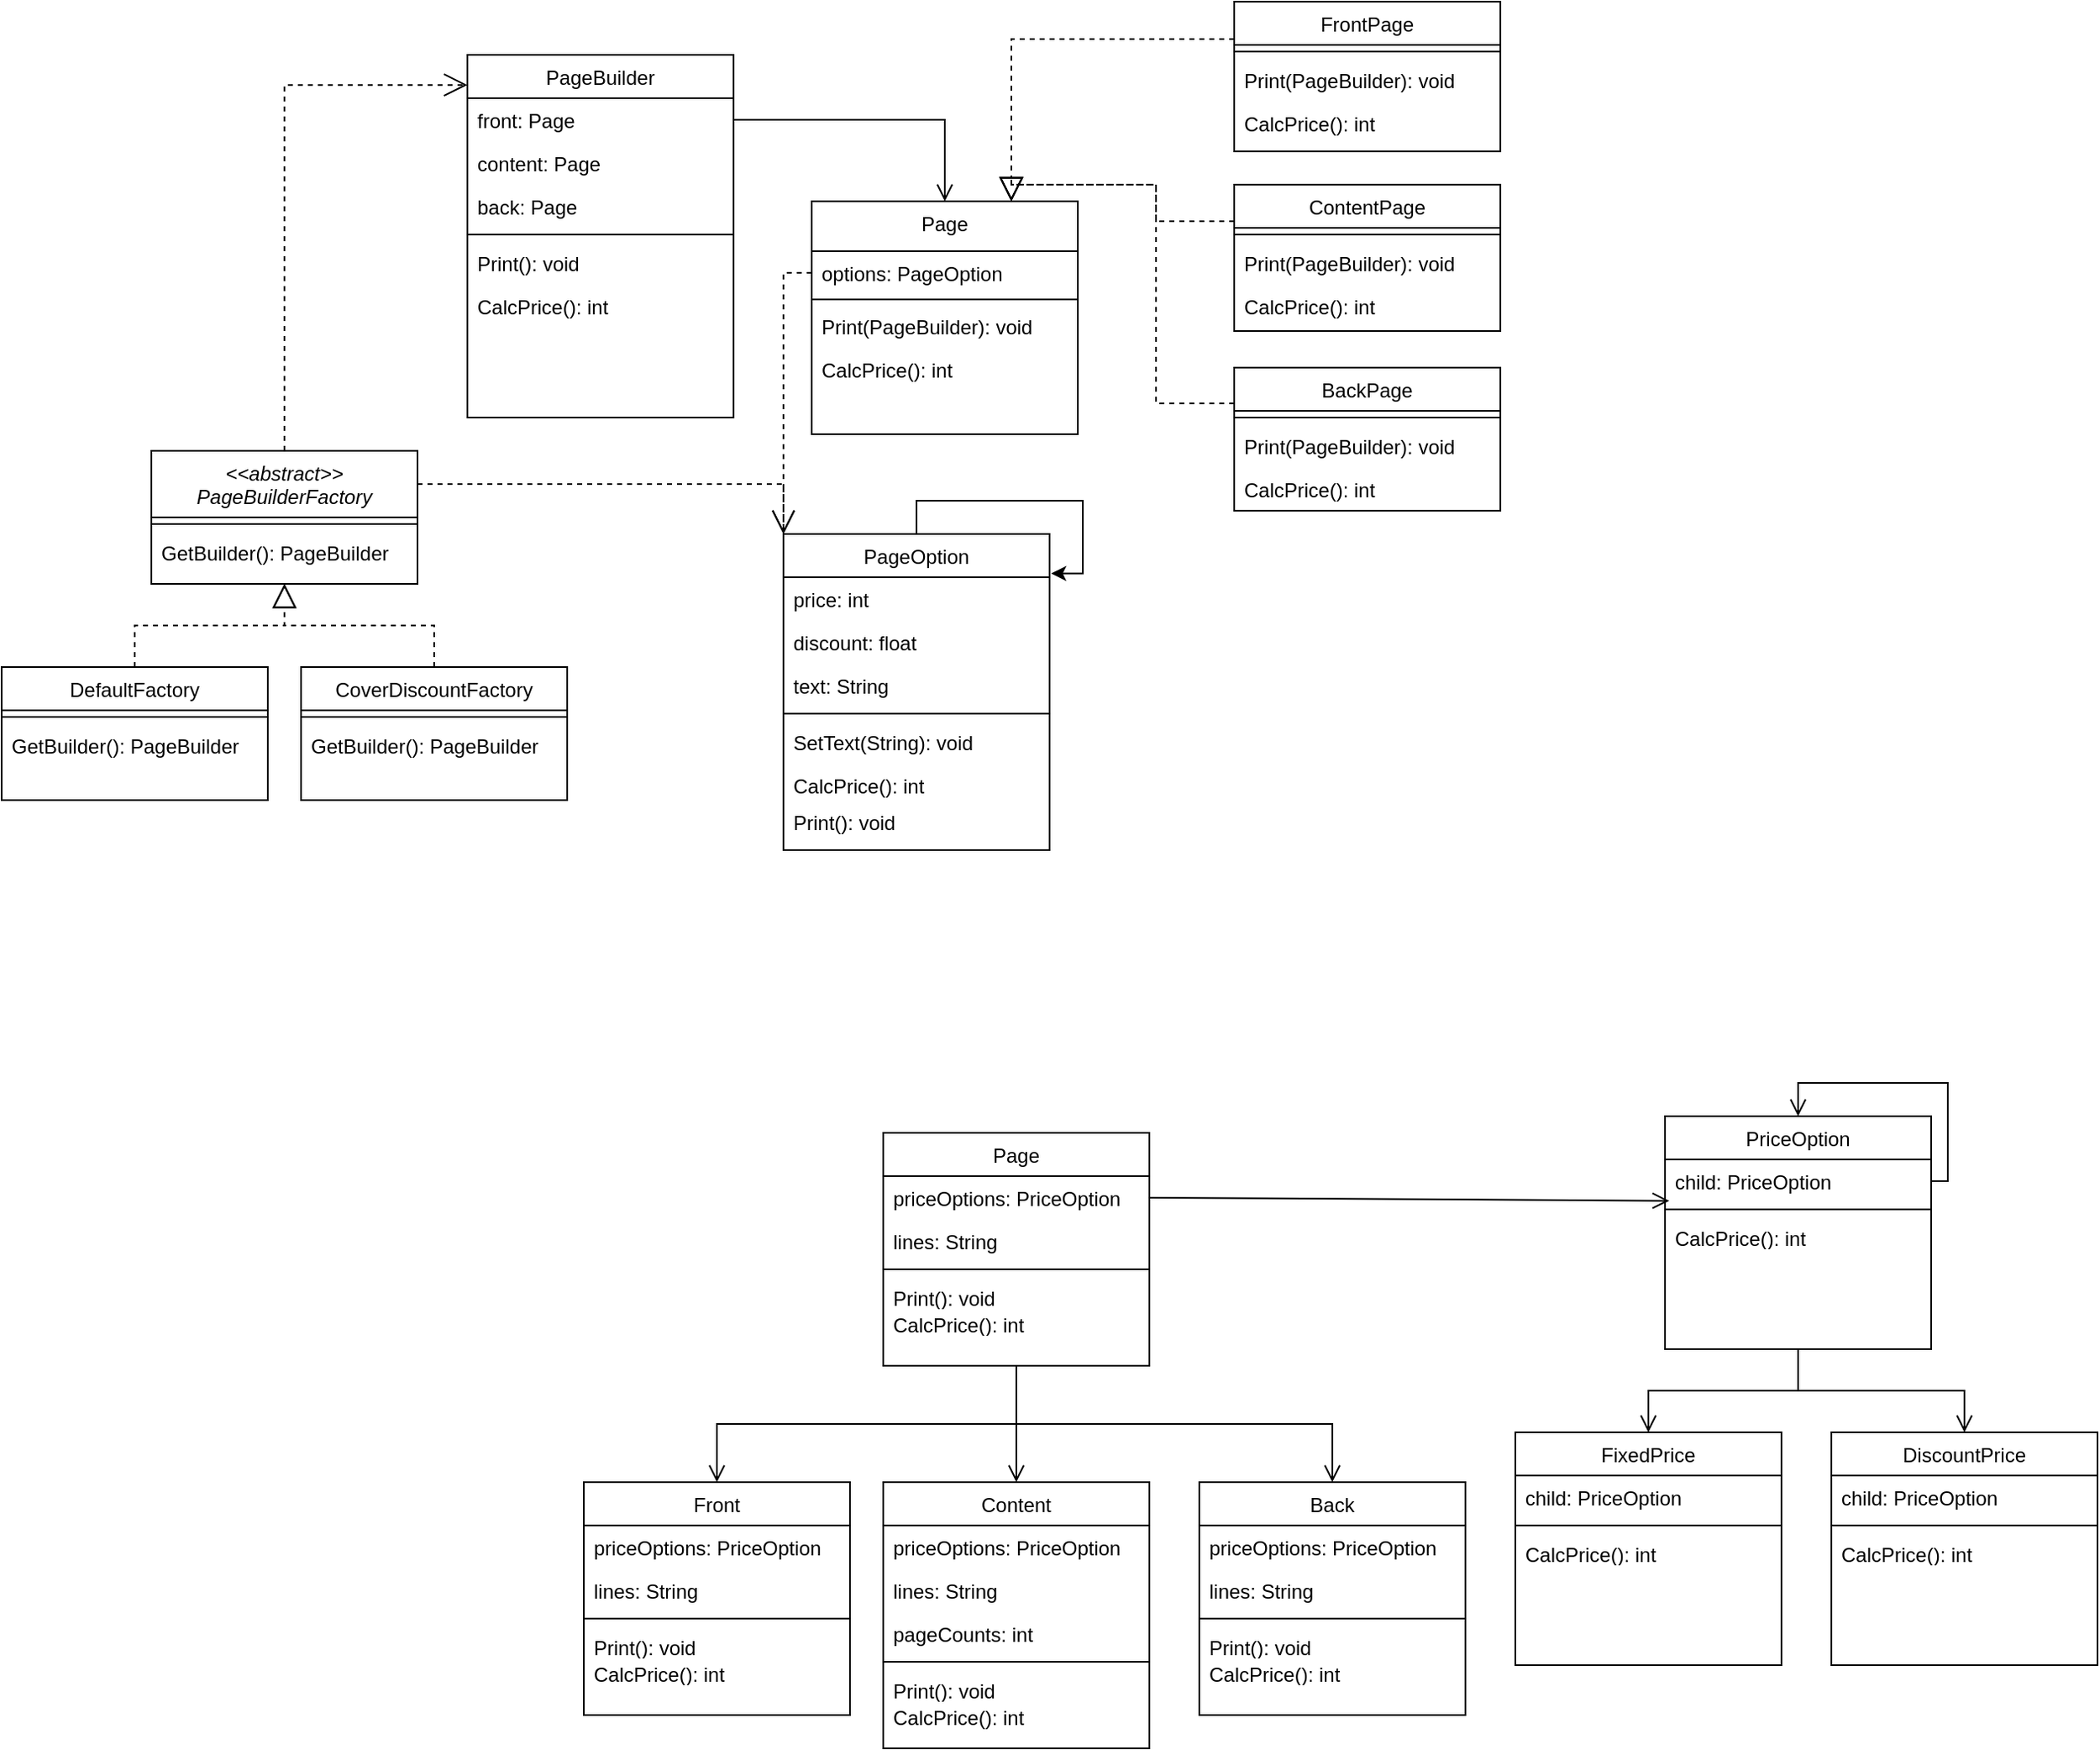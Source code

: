<mxfile version="22.1.7" type="device">
  <diagram id="C5RBs43oDa-KdzZeNtuy" name="Page-1">
    <mxGraphModel dx="872" dy="531" grid="1" gridSize="10" guides="1" tooltips="1" connect="1" arrows="1" fold="1" page="1" pageScale="1" pageWidth="827" pageHeight="1169" math="0" shadow="0">
      <root>
        <mxCell id="WIyWlLk6GJQsqaUBKTNV-0" />
        <mxCell id="WIyWlLk6GJQsqaUBKTNV-1" parent="WIyWlLk6GJQsqaUBKTNV-0" />
        <mxCell id="zkfFHV4jXpPFQw0GAbJ--0" value="&lt;&lt;abstract&gt;&gt;&#xa;PageBuilderFactory" style="swimlane;fontStyle=2;align=center;verticalAlign=top;childLayout=stackLayout;horizontal=1;startSize=40;horizontalStack=0;resizeParent=1;resizeLast=0;collapsible=1;marginBottom=0;rounded=0;shadow=0;strokeWidth=1;" parent="WIyWlLk6GJQsqaUBKTNV-1" vertex="1">
          <mxGeometry x="430" y="310" width="160" height="80" as="geometry">
            <mxRectangle x="230" y="140" width="160" height="26" as="alternateBounds" />
          </mxGeometry>
        </mxCell>
        <mxCell id="zkfFHV4jXpPFQw0GAbJ--4" value="" style="line;html=1;strokeWidth=1;align=left;verticalAlign=middle;spacingTop=-1;spacingLeft=3;spacingRight=3;rotatable=0;labelPosition=right;points=[];portConstraint=eastwest;" parent="zkfFHV4jXpPFQw0GAbJ--0" vertex="1">
          <mxGeometry y="40" width="160" height="8" as="geometry" />
        </mxCell>
        <mxCell id="HTNGmeO4zJxGfZkJyPWv-75" value="GetBuilder(): PageBuilder" style="text;align=left;verticalAlign=top;spacingLeft=4;spacingRight=4;overflow=hidden;rotatable=0;points=[[0,0.5],[1,0.5]];portConstraint=eastwest;" parent="zkfFHV4jXpPFQw0GAbJ--0" vertex="1">
          <mxGeometry y="48" width="160" height="26" as="geometry" />
        </mxCell>
        <mxCell id="zkfFHV4jXpPFQw0GAbJ--17" value="PageBuilder" style="swimlane;fontStyle=0;align=center;verticalAlign=top;childLayout=stackLayout;horizontal=1;startSize=26;horizontalStack=0;resizeParent=1;resizeLast=0;collapsible=1;marginBottom=0;rounded=0;shadow=0;strokeWidth=1;" parent="WIyWlLk6GJQsqaUBKTNV-1" vertex="1">
          <mxGeometry x="620" y="72" width="160" height="218" as="geometry">
            <mxRectangle x="550" y="140" width="160" height="26" as="alternateBounds" />
          </mxGeometry>
        </mxCell>
        <mxCell id="zkfFHV4jXpPFQw0GAbJ--18" value="front: Page" style="text;align=left;verticalAlign=top;spacingLeft=4;spacingRight=4;overflow=hidden;rotatable=0;points=[[0,0.5],[1,0.5]];portConstraint=eastwest;" parent="zkfFHV4jXpPFQw0GAbJ--17" vertex="1">
          <mxGeometry y="26" width="160" height="26" as="geometry" />
        </mxCell>
        <mxCell id="zkfFHV4jXpPFQw0GAbJ--19" value="content: Page" style="text;align=left;verticalAlign=top;spacingLeft=4;spacingRight=4;overflow=hidden;rotatable=0;points=[[0,0.5],[1,0.5]];portConstraint=eastwest;rounded=0;shadow=0;html=0;" parent="zkfFHV4jXpPFQw0GAbJ--17" vertex="1">
          <mxGeometry y="52" width="160" height="26" as="geometry" />
        </mxCell>
        <mxCell id="zkfFHV4jXpPFQw0GAbJ--20" value="back: Page" style="text;align=left;verticalAlign=top;spacingLeft=4;spacingRight=4;overflow=hidden;rotatable=0;points=[[0,0.5],[1,0.5]];portConstraint=eastwest;rounded=0;shadow=0;html=0;" parent="zkfFHV4jXpPFQw0GAbJ--17" vertex="1">
          <mxGeometry y="78" width="160" height="26" as="geometry" />
        </mxCell>
        <mxCell id="zkfFHV4jXpPFQw0GAbJ--23" value="" style="line;html=1;strokeWidth=1;align=left;verticalAlign=middle;spacingTop=-1;spacingLeft=3;spacingRight=3;rotatable=0;labelPosition=right;points=[];portConstraint=eastwest;" parent="zkfFHV4jXpPFQw0GAbJ--17" vertex="1">
          <mxGeometry y="104" width="160" height="8" as="geometry" />
        </mxCell>
        <mxCell id="zkfFHV4jXpPFQw0GAbJ--24" value="Print(): void" style="text;align=left;verticalAlign=top;spacingLeft=4;spacingRight=4;overflow=hidden;rotatable=0;points=[[0,0.5],[1,0.5]];portConstraint=eastwest;" parent="zkfFHV4jXpPFQw0GAbJ--17" vertex="1">
          <mxGeometry y="112" width="160" height="26" as="geometry" />
        </mxCell>
        <mxCell id="HTNGmeO4zJxGfZkJyPWv-13" value="CalcPrice(): int" style="text;align=left;verticalAlign=top;spacingLeft=4;spacingRight=4;overflow=hidden;rotatable=0;points=[[0,0.5],[1,0.5]];portConstraint=eastwest;" parent="zkfFHV4jXpPFQw0GAbJ--17" vertex="1">
          <mxGeometry y="138" width="160" height="22" as="geometry" />
        </mxCell>
        <mxCell id="HTNGmeO4zJxGfZkJyPWv-1" value="Page" style="swimlane;fontStyle=0;align=center;verticalAlign=top;childLayout=stackLayout;horizontal=1;startSize=26;horizontalStack=0;resizeParent=1;resizeLast=0;collapsible=1;marginBottom=0;rounded=0;shadow=0;strokeWidth=1;" parent="WIyWlLk6GJQsqaUBKTNV-1" vertex="1">
          <mxGeometry x="870" y="720" width="160" height="140" as="geometry">
            <mxRectangle x="550" y="140" width="160" height="26" as="alternateBounds" />
          </mxGeometry>
        </mxCell>
        <mxCell id="HTNGmeO4zJxGfZkJyPWv-11" value="priceOptions: PriceOption" style="text;align=left;verticalAlign=top;spacingLeft=4;spacingRight=4;overflow=hidden;rotatable=0;points=[[0,0.5],[1,0.5]];portConstraint=eastwest;" parent="HTNGmeO4zJxGfZkJyPWv-1" vertex="1">
          <mxGeometry y="26" width="160" height="26" as="geometry" />
        </mxCell>
        <mxCell id="HTNGmeO4zJxGfZkJyPWv-10" value="lines: String" style="text;align=left;verticalAlign=top;spacingLeft=4;spacingRight=4;overflow=hidden;rotatable=0;points=[[0,0.5],[1,0.5]];portConstraint=eastwest;" parent="HTNGmeO4zJxGfZkJyPWv-1" vertex="1">
          <mxGeometry y="52" width="160" height="26" as="geometry" />
        </mxCell>
        <mxCell id="HTNGmeO4zJxGfZkJyPWv-5" value="" style="line;html=1;strokeWidth=1;align=left;verticalAlign=middle;spacingTop=-1;spacingLeft=3;spacingRight=3;rotatable=0;labelPosition=right;points=[];portConstraint=eastwest;" parent="HTNGmeO4zJxGfZkJyPWv-1" vertex="1">
          <mxGeometry y="78" width="160" height="8" as="geometry" />
        </mxCell>
        <mxCell id="HTNGmeO4zJxGfZkJyPWv-6" value="Print(): void" style="text;align=left;verticalAlign=top;spacingLeft=4;spacingRight=4;overflow=hidden;rotatable=0;points=[[0,0.5],[1,0.5]];portConstraint=eastwest;" parent="HTNGmeO4zJxGfZkJyPWv-1" vertex="1">
          <mxGeometry y="86" width="160" height="16" as="geometry" />
        </mxCell>
        <mxCell id="HTNGmeO4zJxGfZkJyPWv-12" value="CalcPrice(): int" style="text;align=left;verticalAlign=top;spacingLeft=4;spacingRight=4;overflow=hidden;rotatable=0;points=[[0,0.5],[1,0.5]];portConstraint=eastwest;" parent="HTNGmeO4zJxGfZkJyPWv-1" vertex="1">
          <mxGeometry y="102" width="160" height="16" as="geometry" />
        </mxCell>
        <mxCell id="HTNGmeO4zJxGfZkJyPWv-15" value="Front" style="swimlane;fontStyle=0;align=center;verticalAlign=top;childLayout=stackLayout;horizontal=1;startSize=26;horizontalStack=0;resizeParent=1;resizeLast=0;collapsible=1;marginBottom=0;rounded=0;shadow=0;strokeWidth=1;" parent="WIyWlLk6GJQsqaUBKTNV-1" vertex="1">
          <mxGeometry x="690" y="930" width="160" height="140" as="geometry">
            <mxRectangle x="550" y="140" width="160" height="26" as="alternateBounds" />
          </mxGeometry>
        </mxCell>
        <mxCell id="HTNGmeO4zJxGfZkJyPWv-16" value="priceOptions: PriceOption" style="text;align=left;verticalAlign=top;spacingLeft=4;spacingRight=4;overflow=hidden;rotatable=0;points=[[0,0.5],[1,0.5]];portConstraint=eastwest;" parent="HTNGmeO4zJxGfZkJyPWv-15" vertex="1">
          <mxGeometry y="26" width="160" height="26" as="geometry" />
        </mxCell>
        <mxCell id="HTNGmeO4zJxGfZkJyPWv-17" value="lines: String" style="text;align=left;verticalAlign=top;spacingLeft=4;spacingRight=4;overflow=hidden;rotatable=0;points=[[0,0.5],[1,0.5]];portConstraint=eastwest;" parent="HTNGmeO4zJxGfZkJyPWv-15" vertex="1">
          <mxGeometry y="52" width="160" height="26" as="geometry" />
        </mxCell>
        <mxCell id="HTNGmeO4zJxGfZkJyPWv-18" value="" style="line;html=1;strokeWidth=1;align=left;verticalAlign=middle;spacingTop=-1;spacingLeft=3;spacingRight=3;rotatable=0;labelPosition=right;points=[];portConstraint=eastwest;" parent="HTNGmeO4zJxGfZkJyPWv-15" vertex="1">
          <mxGeometry y="78" width="160" height="8" as="geometry" />
        </mxCell>
        <mxCell id="HTNGmeO4zJxGfZkJyPWv-19" value="Print(): void" style="text;align=left;verticalAlign=top;spacingLeft=4;spacingRight=4;overflow=hidden;rotatable=0;points=[[0,0.5],[1,0.5]];portConstraint=eastwest;" parent="HTNGmeO4zJxGfZkJyPWv-15" vertex="1">
          <mxGeometry y="86" width="160" height="16" as="geometry" />
        </mxCell>
        <mxCell id="HTNGmeO4zJxGfZkJyPWv-20" value="CalcPrice(): int" style="text;align=left;verticalAlign=top;spacingLeft=4;spacingRight=4;overflow=hidden;rotatable=0;points=[[0,0.5],[1,0.5]];portConstraint=eastwest;" parent="HTNGmeO4zJxGfZkJyPWv-15" vertex="1">
          <mxGeometry y="102" width="160" height="16" as="geometry" />
        </mxCell>
        <mxCell id="HTNGmeO4zJxGfZkJyPWv-29" value="Content" style="swimlane;fontStyle=0;align=center;verticalAlign=top;childLayout=stackLayout;horizontal=1;startSize=26;horizontalStack=0;resizeParent=1;resizeLast=0;collapsible=1;marginBottom=0;rounded=0;shadow=0;strokeWidth=1;" parent="WIyWlLk6GJQsqaUBKTNV-1" vertex="1">
          <mxGeometry x="870" y="930" width="160" height="160" as="geometry">
            <mxRectangle x="550" y="140" width="160" height="26" as="alternateBounds" />
          </mxGeometry>
        </mxCell>
        <mxCell id="HTNGmeO4zJxGfZkJyPWv-30" value="priceOptions: PriceOption" style="text;align=left;verticalAlign=top;spacingLeft=4;spacingRight=4;overflow=hidden;rotatable=0;points=[[0,0.5],[1,0.5]];portConstraint=eastwest;" parent="HTNGmeO4zJxGfZkJyPWv-29" vertex="1">
          <mxGeometry y="26" width="160" height="26" as="geometry" />
        </mxCell>
        <mxCell id="HTNGmeO4zJxGfZkJyPWv-55" value="lines: String" style="text;align=left;verticalAlign=top;spacingLeft=4;spacingRight=4;overflow=hidden;rotatable=0;points=[[0,0.5],[1,0.5]];portConstraint=eastwest;" parent="HTNGmeO4zJxGfZkJyPWv-29" vertex="1">
          <mxGeometry y="52" width="160" height="26" as="geometry" />
        </mxCell>
        <mxCell id="HTNGmeO4zJxGfZkJyPWv-31" value="pageCounts: int" style="text;align=left;verticalAlign=top;spacingLeft=4;spacingRight=4;overflow=hidden;rotatable=0;points=[[0,0.5],[1,0.5]];portConstraint=eastwest;" parent="HTNGmeO4zJxGfZkJyPWv-29" vertex="1">
          <mxGeometry y="78" width="160" height="26" as="geometry" />
        </mxCell>
        <mxCell id="HTNGmeO4zJxGfZkJyPWv-32" value="" style="line;html=1;strokeWidth=1;align=left;verticalAlign=middle;spacingTop=-1;spacingLeft=3;spacingRight=3;rotatable=0;labelPosition=right;points=[];portConstraint=eastwest;" parent="HTNGmeO4zJxGfZkJyPWv-29" vertex="1">
          <mxGeometry y="104" width="160" height="8" as="geometry" />
        </mxCell>
        <mxCell id="HTNGmeO4zJxGfZkJyPWv-33" value="Print(): void" style="text;align=left;verticalAlign=top;spacingLeft=4;spacingRight=4;overflow=hidden;rotatable=0;points=[[0,0.5],[1,0.5]];portConstraint=eastwest;" parent="HTNGmeO4zJxGfZkJyPWv-29" vertex="1">
          <mxGeometry y="112" width="160" height="16" as="geometry" />
        </mxCell>
        <mxCell id="HTNGmeO4zJxGfZkJyPWv-34" value="CalcPrice(): int" style="text;align=left;verticalAlign=top;spacingLeft=4;spacingRight=4;overflow=hidden;rotatable=0;points=[[0,0.5],[1,0.5]];portConstraint=eastwest;" parent="HTNGmeO4zJxGfZkJyPWv-29" vertex="1">
          <mxGeometry y="128" width="160" height="32" as="geometry" />
        </mxCell>
        <mxCell id="HTNGmeO4zJxGfZkJyPWv-36" value="Back" style="swimlane;fontStyle=0;align=center;verticalAlign=top;childLayout=stackLayout;horizontal=1;startSize=26;horizontalStack=0;resizeParent=1;resizeLast=0;collapsible=1;marginBottom=0;rounded=0;shadow=0;strokeWidth=1;" parent="WIyWlLk6GJQsqaUBKTNV-1" vertex="1">
          <mxGeometry x="1060" y="930" width="160" height="140" as="geometry">
            <mxRectangle x="550" y="140" width="160" height="26" as="alternateBounds" />
          </mxGeometry>
        </mxCell>
        <mxCell id="HTNGmeO4zJxGfZkJyPWv-37" value="priceOptions: PriceOption" style="text;align=left;verticalAlign=top;spacingLeft=4;spacingRight=4;overflow=hidden;rotatable=0;points=[[0,0.5],[1,0.5]];portConstraint=eastwest;" parent="HTNGmeO4zJxGfZkJyPWv-36" vertex="1">
          <mxGeometry y="26" width="160" height="26" as="geometry" />
        </mxCell>
        <mxCell id="HTNGmeO4zJxGfZkJyPWv-38" value="lines: String" style="text;align=left;verticalAlign=top;spacingLeft=4;spacingRight=4;overflow=hidden;rotatable=0;points=[[0,0.5],[1,0.5]];portConstraint=eastwest;" parent="HTNGmeO4zJxGfZkJyPWv-36" vertex="1">
          <mxGeometry y="52" width="160" height="26" as="geometry" />
        </mxCell>
        <mxCell id="HTNGmeO4zJxGfZkJyPWv-39" value="" style="line;html=1;strokeWidth=1;align=left;verticalAlign=middle;spacingTop=-1;spacingLeft=3;spacingRight=3;rotatable=0;labelPosition=right;points=[];portConstraint=eastwest;" parent="HTNGmeO4zJxGfZkJyPWv-36" vertex="1">
          <mxGeometry y="78" width="160" height="8" as="geometry" />
        </mxCell>
        <mxCell id="HTNGmeO4zJxGfZkJyPWv-40" value="Print(): void" style="text;align=left;verticalAlign=top;spacingLeft=4;spacingRight=4;overflow=hidden;rotatable=0;points=[[0,0.5],[1,0.5]];portConstraint=eastwest;" parent="HTNGmeO4zJxGfZkJyPWv-36" vertex="1">
          <mxGeometry y="86" width="160" height="16" as="geometry" />
        </mxCell>
        <mxCell id="HTNGmeO4zJxGfZkJyPWv-41" value="CalcPrice(): int" style="text;align=left;verticalAlign=top;spacingLeft=4;spacingRight=4;overflow=hidden;rotatable=0;points=[[0,0.5],[1,0.5]];portConstraint=eastwest;" parent="HTNGmeO4zJxGfZkJyPWv-36" vertex="1">
          <mxGeometry y="102" width="160" height="16" as="geometry" />
        </mxCell>
        <mxCell id="HTNGmeO4zJxGfZkJyPWv-44" value="PriceOption" style="swimlane;fontStyle=0;align=center;verticalAlign=top;childLayout=stackLayout;horizontal=1;startSize=26;horizontalStack=0;resizeParent=1;resizeLast=0;collapsible=1;marginBottom=0;rounded=0;shadow=0;strokeWidth=1;" parent="WIyWlLk6GJQsqaUBKTNV-1" vertex="1">
          <mxGeometry x="1340" y="710" width="160" height="140" as="geometry">
            <mxRectangle x="550" y="140" width="160" height="26" as="alternateBounds" />
          </mxGeometry>
        </mxCell>
        <mxCell id="HTNGmeO4zJxGfZkJyPWv-45" value="child: PriceOption" style="text;align=left;verticalAlign=top;spacingLeft=4;spacingRight=4;overflow=hidden;rotatable=0;points=[[0,0.5],[1,0.5]];portConstraint=eastwest;" parent="HTNGmeO4zJxGfZkJyPWv-44" vertex="1">
          <mxGeometry y="26" width="160" height="26" as="geometry" />
        </mxCell>
        <mxCell id="HTNGmeO4zJxGfZkJyPWv-47" value="" style="line;html=1;strokeWidth=1;align=left;verticalAlign=middle;spacingTop=-1;spacingLeft=3;spacingRight=3;rotatable=0;labelPosition=right;points=[];portConstraint=eastwest;" parent="HTNGmeO4zJxGfZkJyPWv-44" vertex="1">
          <mxGeometry y="52" width="160" height="8" as="geometry" />
        </mxCell>
        <mxCell id="HTNGmeO4zJxGfZkJyPWv-48" value="CalcPrice(): int" style="text;align=left;verticalAlign=top;spacingLeft=4;spacingRight=4;overflow=hidden;rotatable=0;points=[[0,0.5],[1,0.5]];portConstraint=eastwest;" parent="HTNGmeO4zJxGfZkJyPWv-44" vertex="1">
          <mxGeometry y="60" width="160" height="16" as="geometry" />
        </mxCell>
        <mxCell id="HTNGmeO4zJxGfZkJyPWv-71" value="" style="endArrow=open;startArrow=none;endFill=0;startFill=0;endSize=8;html=1;verticalAlign=bottom;labelBackgroundColor=none;strokeWidth=1;rounded=0;exitX=1;exitY=0.5;exitDx=0;exitDy=0;entryX=0.5;entryY=0;entryDx=0;entryDy=0;edgeStyle=orthogonalEdgeStyle;" parent="HTNGmeO4zJxGfZkJyPWv-44" source="HTNGmeO4zJxGfZkJyPWv-45" target="HTNGmeO4zJxGfZkJyPWv-44" edge="1">
          <mxGeometry width="160" relative="1" as="geometry">
            <mxPoint x="-90" y="90" as="sourcePoint" />
            <mxPoint x="70" y="90" as="targetPoint" />
            <Array as="points">
              <mxPoint x="170" y="39" />
              <mxPoint x="170" y="-20" />
              <mxPoint x="80" y="-20" />
            </Array>
          </mxGeometry>
        </mxCell>
        <mxCell id="HTNGmeO4zJxGfZkJyPWv-51" value="FixedPrice" style="swimlane;fontStyle=0;align=center;verticalAlign=top;childLayout=stackLayout;horizontal=1;startSize=26;horizontalStack=0;resizeParent=1;resizeLast=0;collapsible=1;marginBottom=0;rounded=0;shadow=0;strokeWidth=1;" parent="WIyWlLk6GJQsqaUBKTNV-1" vertex="1">
          <mxGeometry x="1250" y="900" width="160" height="140" as="geometry">
            <mxRectangle x="550" y="140" width="160" height="26" as="alternateBounds" />
          </mxGeometry>
        </mxCell>
        <mxCell id="HTNGmeO4zJxGfZkJyPWv-52" value="child: PriceOption" style="text;align=left;verticalAlign=top;spacingLeft=4;spacingRight=4;overflow=hidden;rotatable=0;points=[[0,0.5],[1,0.5]];portConstraint=eastwest;" parent="HTNGmeO4zJxGfZkJyPWv-51" vertex="1">
          <mxGeometry y="26" width="160" height="26" as="geometry" />
        </mxCell>
        <mxCell id="HTNGmeO4zJxGfZkJyPWv-53" value="" style="line;html=1;strokeWidth=1;align=left;verticalAlign=middle;spacingTop=-1;spacingLeft=3;spacingRight=3;rotatable=0;labelPosition=right;points=[];portConstraint=eastwest;" parent="HTNGmeO4zJxGfZkJyPWv-51" vertex="1">
          <mxGeometry y="52" width="160" height="8" as="geometry" />
        </mxCell>
        <mxCell id="HTNGmeO4zJxGfZkJyPWv-54" value="CalcPrice(): int" style="text;align=left;verticalAlign=top;spacingLeft=4;spacingRight=4;overflow=hidden;rotatable=0;points=[[0,0.5],[1,0.5]];portConstraint=eastwest;" parent="HTNGmeO4zJxGfZkJyPWv-51" vertex="1">
          <mxGeometry y="60" width="160" height="16" as="geometry" />
        </mxCell>
        <mxCell id="HTNGmeO4zJxGfZkJyPWv-57" value="DiscountPrice" style="swimlane;fontStyle=0;align=center;verticalAlign=top;childLayout=stackLayout;horizontal=1;startSize=26;horizontalStack=0;resizeParent=1;resizeLast=0;collapsible=1;marginBottom=0;rounded=0;shadow=0;strokeWidth=1;" parent="WIyWlLk6GJQsqaUBKTNV-1" vertex="1">
          <mxGeometry x="1440" y="900" width="160" height="140" as="geometry">
            <mxRectangle x="550" y="140" width="160" height="26" as="alternateBounds" />
          </mxGeometry>
        </mxCell>
        <mxCell id="HTNGmeO4zJxGfZkJyPWv-58" value="child: PriceOption" style="text;align=left;verticalAlign=top;spacingLeft=4;spacingRight=4;overflow=hidden;rotatable=0;points=[[0,0.5],[1,0.5]];portConstraint=eastwest;" parent="HTNGmeO4zJxGfZkJyPWv-57" vertex="1">
          <mxGeometry y="26" width="160" height="26" as="geometry" />
        </mxCell>
        <mxCell id="HTNGmeO4zJxGfZkJyPWv-59" value="" style="line;html=1;strokeWidth=1;align=left;verticalAlign=middle;spacingTop=-1;spacingLeft=3;spacingRight=3;rotatable=0;labelPosition=right;points=[];portConstraint=eastwest;" parent="HTNGmeO4zJxGfZkJyPWv-57" vertex="1">
          <mxGeometry y="52" width="160" height="8" as="geometry" />
        </mxCell>
        <mxCell id="HTNGmeO4zJxGfZkJyPWv-60" value="CalcPrice(): int" style="text;align=left;verticalAlign=top;spacingLeft=4;spacingRight=4;overflow=hidden;rotatable=0;points=[[0,0.5],[1,0.5]];portConstraint=eastwest;" parent="HTNGmeO4zJxGfZkJyPWv-57" vertex="1">
          <mxGeometry y="60" width="160" height="16" as="geometry" />
        </mxCell>
        <mxCell id="HTNGmeO4zJxGfZkJyPWv-67" value="" style="endArrow=open;startArrow=none;endFill=0;startFill=0;endSize=8;html=1;verticalAlign=bottom;labelBackgroundColor=none;strokeWidth=1;rounded=0;exitX=0.5;exitY=1;exitDx=0;exitDy=0;entryX=0.5;entryY=0;entryDx=0;entryDy=0;edgeStyle=orthogonalEdgeStyle;" parent="WIyWlLk6GJQsqaUBKTNV-1" source="HTNGmeO4zJxGfZkJyPWv-1" target="HTNGmeO4zJxGfZkJyPWv-29" edge="1">
          <mxGeometry width="160" relative="1" as="geometry">
            <mxPoint x="1020" y="780" as="sourcePoint" />
            <mxPoint x="1180" y="780" as="targetPoint" />
          </mxGeometry>
        </mxCell>
        <mxCell id="HTNGmeO4zJxGfZkJyPWv-68" value="" style="endArrow=open;startArrow=none;endFill=0;startFill=0;endSize=8;html=1;verticalAlign=bottom;labelBackgroundColor=none;strokeWidth=1;rounded=0;exitX=0.5;exitY=1;exitDx=0;exitDy=0;entryX=0.5;entryY=0;entryDx=0;entryDy=0;edgeStyle=orthogonalEdgeStyle;" parent="WIyWlLk6GJQsqaUBKTNV-1" source="HTNGmeO4zJxGfZkJyPWv-1" target="HTNGmeO4zJxGfZkJyPWv-15" edge="1">
          <mxGeometry width="160" relative="1" as="geometry">
            <mxPoint x="960" y="870" as="sourcePoint" />
            <mxPoint x="960" y="940" as="targetPoint" />
          </mxGeometry>
        </mxCell>
        <mxCell id="HTNGmeO4zJxGfZkJyPWv-69" value="" style="endArrow=open;startArrow=none;endFill=0;startFill=0;endSize=8;html=1;verticalAlign=bottom;labelBackgroundColor=none;strokeWidth=1;rounded=0;exitX=0.5;exitY=1;exitDx=0;exitDy=0;entryX=0.5;entryY=0;entryDx=0;entryDy=0;edgeStyle=orthogonalEdgeStyle;" parent="WIyWlLk6GJQsqaUBKTNV-1" source="HTNGmeO4zJxGfZkJyPWv-1" target="HTNGmeO4zJxGfZkJyPWv-36" edge="1">
          <mxGeometry width="160" relative="1" as="geometry">
            <mxPoint x="960" y="870" as="sourcePoint" />
            <mxPoint x="960" y="940" as="targetPoint" />
          </mxGeometry>
        </mxCell>
        <mxCell id="HTNGmeO4zJxGfZkJyPWv-70" value="" style="endArrow=open;startArrow=none;endFill=0;startFill=0;endSize=8;html=1;verticalAlign=bottom;labelBackgroundColor=none;strokeWidth=1;rounded=0;exitX=1;exitY=0.5;exitDx=0;exitDy=0;entryX=0.016;entryY=0.955;entryDx=0;entryDy=0;entryPerimeter=0;" parent="WIyWlLk6GJQsqaUBKTNV-1" source="HTNGmeO4zJxGfZkJyPWv-11" target="HTNGmeO4zJxGfZkJyPWv-45" edge="1">
          <mxGeometry width="160" relative="1" as="geometry">
            <mxPoint x="1020" y="780" as="sourcePoint" />
            <mxPoint x="1180" y="780" as="targetPoint" />
          </mxGeometry>
        </mxCell>
        <mxCell id="HTNGmeO4zJxGfZkJyPWv-73" value="" style="endArrow=open;startArrow=none;endFill=0;startFill=0;endSize=8;html=1;verticalAlign=bottom;labelBackgroundColor=none;strokeWidth=1;rounded=0;exitX=0.5;exitY=1;exitDx=0;exitDy=0;entryX=0.5;entryY=0;entryDx=0;entryDy=0;edgeStyle=orthogonalEdgeStyle;" parent="WIyWlLk6GJQsqaUBKTNV-1" source="HTNGmeO4zJxGfZkJyPWv-44" target="HTNGmeO4zJxGfZkJyPWv-51" edge="1">
          <mxGeometry width="160" relative="1" as="geometry">
            <mxPoint x="960" y="870" as="sourcePoint" />
            <mxPoint x="1150" y="940" as="targetPoint" />
          </mxGeometry>
        </mxCell>
        <mxCell id="HTNGmeO4zJxGfZkJyPWv-74" value="" style="endArrow=open;startArrow=none;endFill=0;startFill=0;endSize=8;html=1;verticalAlign=bottom;labelBackgroundColor=none;strokeWidth=1;rounded=0;exitX=0.5;exitY=1;exitDx=0;exitDy=0;entryX=0.5;entryY=0;entryDx=0;entryDy=0;edgeStyle=orthogonalEdgeStyle;" parent="WIyWlLk6GJQsqaUBKTNV-1" source="HTNGmeO4zJxGfZkJyPWv-44" target="HTNGmeO4zJxGfZkJyPWv-57" edge="1">
          <mxGeometry width="160" relative="1" as="geometry">
            <mxPoint x="1430" y="860" as="sourcePoint" />
            <mxPoint x="1340" y="910" as="targetPoint" />
          </mxGeometry>
        </mxCell>
        <mxCell id="HTNGmeO4zJxGfZkJyPWv-77" value="Page" style="swimlane;fontStyle=0;align=center;verticalAlign=top;childLayout=stackLayout;horizontal=1;startSize=30;horizontalStack=0;resizeParent=1;resizeLast=0;collapsible=1;marginBottom=0;rounded=0;shadow=0;strokeWidth=1;" parent="WIyWlLk6GJQsqaUBKTNV-1" vertex="1">
          <mxGeometry x="827" y="160" width="160" height="140" as="geometry">
            <mxRectangle x="750" y="60" width="160" height="26" as="alternateBounds" />
          </mxGeometry>
        </mxCell>
        <mxCell id="HuHv7tbyb6_Xpo9wnhg3-4" value="options: PageOption" style="text;align=left;verticalAlign=top;spacingLeft=4;spacingRight=4;overflow=hidden;rotatable=0;points=[[0,0.5],[1,0.5]];portConstraint=eastwest;" vertex="1" parent="HTNGmeO4zJxGfZkJyPWv-77">
          <mxGeometry y="30" width="160" height="26" as="geometry" />
        </mxCell>
        <mxCell id="HTNGmeO4zJxGfZkJyPWv-81" value="" style="line;html=1;strokeWidth=1;align=left;verticalAlign=middle;spacingTop=-1;spacingLeft=3;spacingRight=3;rotatable=0;labelPosition=right;points=[];portConstraint=eastwest;" parent="HTNGmeO4zJxGfZkJyPWv-77" vertex="1">
          <mxGeometry y="56" width="160" height="6" as="geometry" />
        </mxCell>
        <mxCell id="HTNGmeO4zJxGfZkJyPWv-82" value="Print(PageBuilder): void" style="text;align=left;verticalAlign=top;spacingLeft=4;spacingRight=4;overflow=hidden;rotatable=0;points=[[0,0.5],[1,0.5]];portConstraint=eastwest;" parent="HTNGmeO4zJxGfZkJyPWv-77" vertex="1">
          <mxGeometry y="62" width="160" height="26" as="geometry" />
        </mxCell>
        <mxCell id="HuHv7tbyb6_Xpo9wnhg3-6" value="CalcPrice(): int" style="text;align=left;verticalAlign=top;spacingLeft=4;spacingRight=4;overflow=hidden;rotatable=0;points=[[0,0.5],[1,0.5]];portConstraint=eastwest;" vertex="1" parent="HTNGmeO4zJxGfZkJyPWv-77">
          <mxGeometry y="88" width="160" height="26" as="geometry" />
        </mxCell>
        <mxCell id="HTNGmeO4zJxGfZkJyPWv-84" value="" style="endArrow=open;startArrow=none;endFill=0;startFill=0;endSize=8;html=1;verticalAlign=bottom;labelBackgroundColor=none;strokeWidth=1;rounded=0;entryX=0.5;entryY=0;entryDx=0;entryDy=0;exitX=1;exitY=0.5;exitDx=0;exitDy=0;edgeStyle=orthogonalEdgeStyle;" parent="WIyWlLk6GJQsqaUBKTNV-1" source="zkfFHV4jXpPFQw0GAbJ--18" target="HTNGmeO4zJxGfZkJyPWv-77" edge="1">
          <mxGeometry width="160" relative="1" as="geometry">
            <mxPoint x="580" y="300" as="sourcePoint" />
            <mxPoint x="710" y="185" as="targetPoint" />
          </mxGeometry>
        </mxCell>
        <mxCell id="HTNGmeO4zJxGfZkJyPWv-88" value="FrontPage" style="swimlane;fontStyle=0;align=center;verticalAlign=top;childLayout=stackLayout;horizontal=1;startSize=26;horizontalStack=0;resizeParent=1;resizeLast=0;collapsible=1;marginBottom=0;rounded=0;shadow=0;strokeWidth=1;" parent="WIyWlLk6GJQsqaUBKTNV-1" vertex="1">
          <mxGeometry x="1081" y="40" width="160" height="90" as="geometry">
            <mxRectangle x="550" y="140" width="160" height="26" as="alternateBounds" />
          </mxGeometry>
        </mxCell>
        <mxCell id="HTNGmeO4zJxGfZkJyPWv-89" value="" style="line;html=1;strokeWidth=1;align=left;verticalAlign=middle;spacingTop=-1;spacingLeft=3;spacingRight=3;rotatable=0;labelPosition=right;points=[];portConstraint=eastwest;" parent="HTNGmeO4zJxGfZkJyPWv-88" vertex="1">
          <mxGeometry y="26" width="160" height="8" as="geometry" />
        </mxCell>
        <mxCell id="HTNGmeO4zJxGfZkJyPWv-90" value="Print(PageBuilder): void" style="text;align=left;verticalAlign=top;spacingLeft=4;spacingRight=4;overflow=hidden;rotatable=0;points=[[0,0.5],[1,0.5]];portConstraint=eastwest;" parent="HTNGmeO4zJxGfZkJyPWv-88" vertex="1">
          <mxGeometry y="34" width="160" height="26" as="geometry" />
        </mxCell>
        <mxCell id="HuHv7tbyb6_Xpo9wnhg3-8" value="CalcPrice(): int" style="text;align=left;verticalAlign=top;spacingLeft=4;spacingRight=4;overflow=hidden;rotatable=0;points=[[0,0.5],[1,0.5]];portConstraint=eastwest;" vertex="1" parent="HTNGmeO4zJxGfZkJyPWv-88">
          <mxGeometry y="60" width="160" height="26" as="geometry" />
        </mxCell>
        <mxCell id="HTNGmeO4zJxGfZkJyPWv-91" value="ContentPage" style="swimlane;fontStyle=0;align=center;verticalAlign=top;childLayout=stackLayout;horizontal=1;startSize=26;horizontalStack=0;resizeParent=1;resizeLast=0;collapsible=1;marginBottom=0;rounded=0;shadow=0;strokeWidth=1;" parent="WIyWlLk6GJQsqaUBKTNV-1" vertex="1">
          <mxGeometry x="1081" y="150" width="160" height="88" as="geometry">
            <mxRectangle x="550" y="140" width="160" height="26" as="alternateBounds" />
          </mxGeometry>
        </mxCell>
        <mxCell id="HTNGmeO4zJxGfZkJyPWv-92" value="" style="line;html=1;strokeWidth=1;align=left;verticalAlign=middle;spacingTop=-1;spacingLeft=3;spacingRight=3;rotatable=0;labelPosition=right;points=[];portConstraint=eastwest;" parent="HTNGmeO4zJxGfZkJyPWv-91" vertex="1">
          <mxGeometry y="26" width="160" height="8" as="geometry" />
        </mxCell>
        <mxCell id="HTNGmeO4zJxGfZkJyPWv-93" value="Print(PageBuilder): void" style="text;align=left;verticalAlign=top;spacingLeft=4;spacingRight=4;overflow=hidden;rotatable=0;points=[[0,0.5],[1,0.5]];portConstraint=eastwest;" parent="HTNGmeO4zJxGfZkJyPWv-91" vertex="1">
          <mxGeometry y="34" width="160" height="26" as="geometry" />
        </mxCell>
        <mxCell id="HuHv7tbyb6_Xpo9wnhg3-9" value="CalcPrice(): int" style="text;align=left;verticalAlign=top;spacingLeft=4;spacingRight=4;overflow=hidden;rotatable=0;points=[[0,0.5],[1,0.5]];portConstraint=eastwest;" vertex="1" parent="HTNGmeO4zJxGfZkJyPWv-91">
          <mxGeometry y="60" width="160" height="26" as="geometry" />
        </mxCell>
        <mxCell id="HTNGmeO4zJxGfZkJyPWv-94" value="BackPage" style="swimlane;fontStyle=0;align=center;verticalAlign=top;childLayout=stackLayout;horizontal=1;startSize=26;horizontalStack=0;resizeParent=1;resizeLast=0;collapsible=1;marginBottom=0;rounded=0;shadow=0;strokeWidth=1;" parent="WIyWlLk6GJQsqaUBKTNV-1" vertex="1">
          <mxGeometry x="1081" y="260" width="160" height="86" as="geometry">
            <mxRectangle x="550" y="140" width="160" height="26" as="alternateBounds" />
          </mxGeometry>
        </mxCell>
        <mxCell id="HTNGmeO4zJxGfZkJyPWv-95" value="" style="line;html=1;strokeWidth=1;align=left;verticalAlign=middle;spacingTop=-1;spacingLeft=3;spacingRight=3;rotatable=0;labelPosition=right;points=[];portConstraint=eastwest;" parent="HTNGmeO4zJxGfZkJyPWv-94" vertex="1">
          <mxGeometry y="26" width="160" height="8" as="geometry" />
        </mxCell>
        <mxCell id="HTNGmeO4zJxGfZkJyPWv-96" value="Print(PageBuilder): void" style="text;align=left;verticalAlign=top;spacingLeft=4;spacingRight=4;overflow=hidden;rotatable=0;points=[[0,0.5],[1,0.5]];portConstraint=eastwest;" parent="HTNGmeO4zJxGfZkJyPWv-94" vertex="1">
          <mxGeometry y="34" width="160" height="26" as="geometry" />
        </mxCell>
        <mxCell id="HuHv7tbyb6_Xpo9wnhg3-10" value="CalcPrice(): int" style="text;align=left;verticalAlign=top;spacingLeft=4;spacingRight=4;overflow=hidden;rotatable=0;points=[[0,0.5],[1,0.5]];portConstraint=eastwest;" vertex="1" parent="HTNGmeO4zJxGfZkJyPWv-94">
          <mxGeometry y="60" width="160" height="26" as="geometry" />
        </mxCell>
        <mxCell id="HTNGmeO4zJxGfZkJyPWv-100" value="PageOption" style="swimlane;fontStyle=0;align=center;verticalAlign=top;childLayout=stackLayout;horizontal=1;startSize=26;horizontalStack=0;resizeParent=1;resizeLast=0;collapsible=1;marginBottom=0;rounded=0;shadow=0;strokeWidth=1;" parent="WIyWlLk6GJQsqaUBKTNV-1" vertex="1">
          <mxGeometry x="810" y="360" width="160" height="190" as="geometry">
            <mxRectangle x="550" y="140" width="160" height="26" as="alternateBounds" />
          </mxGeometry>
        </mxCell>
        <mxCell id="HTNGmeO4zJxGfZkJyPWv-101" value="price: int" style="text;align=left;verticalAlign=top;spacingLeft=4;spacingRight=4;overflow=hidden;rotatable=0;points=[[0,0.5],[1,0.5]];portConstraint=eastwest;" parent="HTNGmeO4zJxGfZkJyPWv-100" vertex="1">
          <mxGeometry y="26" width="160" height="26" as="geometry" />
        </mxCell>
        <mxCell id="HTNGmeO4zJxGfZkJyPWv-102" value="discount: float" style="text;align=left;verticalAlign=top;spacingLeft=4;spacingRight=4;overflow=hidden;rotatable=0;points=[[0,0.5],[1,0.5]];portConstraint=eastwest;rounded=0;shadow=0;html=0;" parent="HTNGmeO4zJxGfZkJyPWv-100" vertex="1">
          <mxGeometry y="52" width="160" height="26" as="geometry" />
        </mxCell>
        <mxCell id="HTNGmeO4zJxGfZkJyPWv-103" value="text: String" style="text;align=left;verticalAlign=top;spacingLeft=4;spacingRight=4;overflow=hidden;rotatable=0;points=[[0,0.5],[1,0.5]];portConstraint=eastwest;rounded=0;shadow=0;html=0;" parent="HTNGmeO4zJxGfZkJyPWv-100" vertex="1">
          <mxGeometry y="78" width="160" height="26" as="geometry" />
        </mxCell>
        <mxCell id="HTNGmeO4zJxGfZkJyPWv-104" value="" style="line;html=1;strokeWidth=1;align=left;verticalAlign=middle;spacingTop=-1;spacingLeft=3;spacingRight=3;rotatable=0;labelPosition=right;points=[];portConstraint=eastwest;" parent="HTNGmeO4zJxGfZkJyPWv-100" vertex="1">
          <mxGeometry y="104" width="160" height="8" as="geometry" />
        </mxCell>
        <mxCell id="HTNGmeO4zJxGfZkJyPWv-105" value="SetText(String): void" style="text;align=left;verticalAlign=top;spacingLeft=4;spacingRight=4;overflow=hidden;rotatable=0;points=[[0,0.5],[1,0.5]];portConstraint=eastwest;" parent="HTNGmeO4zJxGfZkJyPWv-100" vertex="1">
          <mxGeometry y="112" width="160" height="26" as="geometry" />
        </mxCell>
        <mxCell id="HTNGmeO4zJxGfZkJyPWv-106" value="CalcPrice(): int" style="text;align=left;verticalAlign=top;spacingLeft=4;spacingRight=4;overflow=hidden;rotatable=0;points=[[0,0.5],[1,0.5]];portConstraint=eastwest;" parent="HTNGmeO4zJxGfZkJyPWv-100" vertex="1">
          <mxGeometry y="138" width="160" height="22" as="geometry" />
        </mxCell>
        <mxCell id="HTNGmeO4zJxGfZkJyPWv-123" value="Print(): void" style="text;align=left;verticalAlign=top;spacingLeft=4;spacingRight=4;overflow=hidden;rotatable=0;points=[[0,0.5],[1,0.5]];portConstraint=eastwest;" parent="HTNGmeO4zJxGfZkJyPWv-100" vertex="1">
          <mxGeometry y="160" width="160" height="26" as="geometry" />
        </mxCell>
        <mxCell id="HTNGmeO4zJxGfZkJyPWv-126" value="" style="endArrow=block;dashed=1;endFill=0;endSize=12;html=1;rounded=0;exitX=0;exitY=0.25;exitDx=0;exitDy=0;entryX=0.75;entryY=0;entryDx=0;entryDy=0;edgeStyle=orthogonalEdgeStyle;" parent="WIyWlLk6GJQsqaUBKTNV-1" source="HTNGmeO4zJxGfZkJyPWv-88" target="HTNGmeO4zJxGfZkJyPWv-77" edge="1">
          <mxGeometry width="160" relative="1" as="geometry">
            <mxPoint x="1140" y="80" as="sourcePoint" />
            <mxPoint x="1300" y="80" as="targetPoint" />
          </mxGeometry>
        </mxCell>
        <mxCell id="HTNGmeO4zJxGfZkJyPWv-127" value="" style="endArrow=block;dashed=1;endFill=0;endSize=12;html=1;rounded=0;exitX=0;exitY=0.25;exitDx=0;exitDy=0;edgeStyle=orthogonalEdgeStyle;entryX=0.75;entryY=0;entryDx=0;entryDy=0;" parent="WIyWlLk6GJQsqaUBKTNV-1" source="HTNGmeO4zJxGfZkJyPWv-91" target="HTNGmeO4zJxGfZkJyPWv-77" edge="1">
          <mxGeometry width="160" relative="1" as="geometry">
            <mxPoint x="790" y="250" as="sourcePoint" />
            <mxPoint x="987" y="160" as="targetPoint" />
          </mxGeometry>
        </mxCell>
        <mxCell id="HTNGmeO4zJxGfZkJyPWv-128" value="" style="endArrow=block;dashed=1;endFill=0;endSize=12;html=1;rounded=0;exitX=0;exitY=0.25;exitDx=0;exitDy=0;edgeStyle=orthogonalEdgeStyle;entryX=0.75;entryY=0;entryDx=0;entryDy=0;" parent="WIyWlLk6GJQsqaUBKTNV-1" source="HTNGmeO4zJxGfZkJyPWv-94" target="HTNGmeO4zJxGfZkJyPWv-77" edge="1">
          <mxGeometry width="160" relative="1" as="geometry">
            <mxPoint x="970" y="250" as="sourcePoint" />
            <mxPoint x="990" y="180" as="targetPoint" />
          </mxGeometry>
        </mxCell>
        <mxCell id="HTNGmeO4zJxGfZkJyPWv-129" value="" style="endArrow=open;endSize=12;dashed=1;html=1;rounded=0;exitX=0.5;exitY=0;exitDx=0;exitDy=0;edgeStyle=orthogonalEdgeStyle;entryX=0;entryY=0.083;entryDx=0;entryDy=0;entryPerimeter=0;" parent="WIyWlLk6GJQsqaUBKTNV-1" source="zkfFHV4jXpPFQw0GAbJ--0" target="zkfFHV4jXpPFQw0GAbJ--17" edge="1">
          <mxGeometry width="160" relative="1" as="geometry">
            <mxPoint x="680" y="200" as="sourcePoint" />
            <mxPoint x="560" y="130" as="targetPoint" />
          </mxGeometry>
        </mxCell>
        <mxCell id="HTNGmeO4zJxGfZkJyPWv-130" value="" style="endArrow=open;endSize=12;dashed=1;html=1;rounded=0;edgeStyle=orthogonalEdgeStyle;exitX=1;exitY=0.25;exitDx=0;exitDy=0;entryX=0;entryY=0;entryDx=0;entryDy=0;" parent="WIyWlLk6GJQsqaUBKTNV-1" source="zkfFHV4jXpPFQw0GAbJ--0" target="HTNGmeO4zJxGfZkJyPWv-100" edge="1">
          <mxGeometry width="160" relative="1" as="geometry">
            <mxPoint x="280" y="350" as="sourcePoint" />
            <mxPoint x="450" y="340" as="targetPoint" />
          </mxGeometry>
        </mxCell>
        <mxCell id="HTNGmeO4zJxGfZkJyPWv-134" value="DefaultFactory" style="swimlane;fontStyle=0;align=center;verticalAlign=top;childLayout=stackLayout;horizontal=1;startSize=26;horizontalStack=0;resizeParent=1;resizeLast=0;collapsible=1;marginBottom=0;rounded=0;shadow=0;strokeWidth=1;" parent="WIyWlLk6GJQsqaUBKTNV-1" vertex="1">
          <mxGeometry x="340" y="440" width="160" height="80" as="geometry">
            <mxRectangle x="550" y="140" width="160" height="26" as="alternateBounds" />
          </mxGeometry>
        </mxCell>
        <mxCell id="HTNGmeO4zJxGfZkJyPWv-135" value="" style="line;html=1;strokeWidth=1;align=left;verticalAlign=middle;spacingTop=-1;spacingLeft=3;spacingRight=3;rotatable=0;labelPosition=right;points=[];portConstraint=eastwest;" parent="HTNGmeO4zJxGfZkJyPWv-134" vertex="1">
          <mxGeometry y="26" width="160" height="8" as="geometry" />
        </mxCell>
        <mxCell id="HTNGmeO4zJxGfZkJyPWv-136" value="GetBuilder(): PageBuilder" style="text;align=left;verticalAlign=top;spacingLeft=4;spacingRight=4;overflow=hidden;rotatable=0;points=[[0,0.5],[1,0.5]];portConstraint=eastwest;" parent="HTNGmeO4zJxGfZkJyPWv-134" vertex="1">
          <mxGeometry y="34" width="160" height="26" as="geometry" />
        </mxCell>
        <mxCell id="HTNGmeO4zJxGfZkJyPWv-137" value="" style="endArrow=block;dashed=1;endFill=0;endSize=12;html=1;rounded=0;exitX=0.5;exitY=0;exitDx=0;exitDy=0;edgeStyle=orthogonalEdgeStyle;entryX=0.5;entryY=1;entryDx=0;entryDy=0;" parent="WIyWlLk6GJQsqaUBKTNV-1" source="HTNGmeO4zJxGfZkJyPWv-134" target="zkfFHV4jXpPFQw0GAbJ--0" edge="1">
          <mxGeometry width="160" relative="1" as="geometry">
            <mxPoint x="720" y="295.71" as="sourcePoint" />
            <mxPoint x="500" y="410" as="targetPoint" />
          </mxGeometry>
        </mxCell>
        <mxCell id="HTNGmeO4zJxGfZkJyPWv-138" value="CoverDiscountFactory" style="swimlane;fontStyle=0;align=center;verticalAlign=top;childLayout=stackLayout;horizontal=1;startSize=26;horizontalStack=0;resizeParent=1;resizeLast=0;collapsible=1;marginBottom=0;rounded=0;shadow=0;strokeWidth=1;" parent="WIyWlLk6GJQsqaUBKTNV-1" vertex="1">
          <mxGeometry x="520" y="440" width="160" height="80" as="geometry">
            <mxRectangle x="550" y="140" width="160" height="26" as="alternateBounds" />
          </mxGeometry>
        </mxCell>
        <mxCell id="HTNGmeO4zJxGfZkJyPWv-139" value="" style="line;html=1;strokeWidth=1;align=left;verticalAlign=middle;spacingTop=-1;spacingLeft=3;spacingRight=3;rotatable=0;labelPosition=right;points=[];portConstraint=eastwest;" parent="HTNGmeO4zJxGfZkJyPWv-138" vertex="1">
          <mxGeometry y="26" width="160" height="8" as="geometry" />
        </mxCell>
        <mxCell id="HTNGmeO4zJxGfZkJyPWv-140" value="GetBuilder(): PageBuilder" style="text;align=left;verticalAlign=top;spacingLeft=4;spacingRight=4;overflow=hidden;rotatable=0;points=[[0,0.5],[1,0.5]];portConstraint=eastwest;" parent="HTNGmeO4zJxGfZkJyPWv-138" vertex="1">
          <mxGeometry y="34" width="160" height="26" as="geometry" />
        </mxCell>
        <mxCell id="HTNGmeO4zJxGfZkJyPWv-141" value="" style="endArrow=block;dashed=1;endFill=0;endSize=12;html=1;rounded=0;exitX=0.5;exitY=0;exitDx=0;exitDy=0;edgeStyle=orthogonalEdgeStyle;entryX=0.5;entryY=1;entryDx=0;entryDy=0;" parent="WIyWlLk6GJQsqaUBKTNV-1" source="HTNGmeO4zJxGfZkJyPWv-138" target="zkfFHV4jXpPFQw0GAbJ--0" edge="1">
          <mxGeometry width="160" relative="1" as="geometry">
            <mxPoint x="380" y="450" as="sourcePoint" />
            <mxPoint x="530" y="400" as="targetPoint" />
          </mxGeometry>
        </mxCell>
        <mxCell id="HTNGmeO4zJxGfZkJyPWv-145" style="edgeStyle=orthogonalEdgeStyle;rounded=0;orthogonalLoop=1;jettySize=auto;html=1;exitX=0.5;exitY=0;exitDx=0;exitDy=0;entryX=1.006;entryY=0.125;entryDx=0;entryDy=0;entryPerimeter=0;" parent="WIyWlLk6GJQsqaUBKTNV-1" source="HTNGmeO4zJxGfZkJyPWv-100" target="HTNGmeO4zJxGfZkJyPWv-100" edge="1">
          <mxGeometry relative="1" as="geometry" />
        </mxCell>
        <mxCell id="HuHv7tbyb6_Xpo9wnhg3-5" value="" style="endArrow=open;endSize=12;dashed=1;html=1;rounded=0;edgeStyle=orthogonalEdgeStyle;exitX=0;exitY=0.5;exitDx=0;exitDy=0;entryX=0;entryY=0;entryDx=0;entryDy=0;" edge="1" parent="WIyWlLk6GJQsqaUBKTNV-1" source="HuHv7tbyb6_Xpo9wnhg3-4" target="HTNGmeO4zJxGfZkJyPWv-100">
          <mxGeometry width="160" relative="1" as="geometry">
            <mxPoint x="220" y="310" as="sourcePoint" />
            <mxPoint x="800" y="360" as="targetPoint" />
          </mxGeometry>
        </mxCell>
      </root>
    </mxGraphModel>
  </diagram>
</mxfile>
